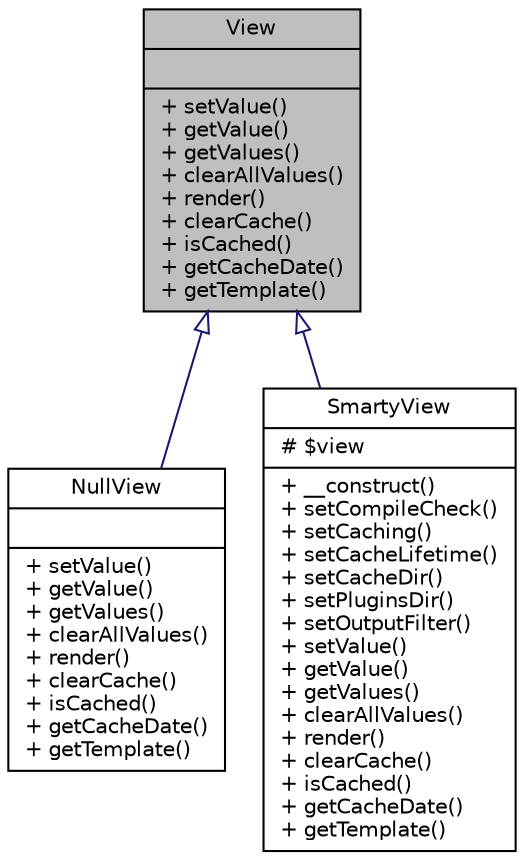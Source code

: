 digraph "View"
{
  edge [fontname="Helvetica",fontsize="10",labelfontname="Helvetica",labelfontsize="10"];
  node [fontname="Helvetica",fontsize="10",shape=record];
  Node0 [label="{View\n||+ setValue()\l+ getValue()\l+ getValues()\l+ clearAllValues()\l+ render()\l+ clearCache()\l+ isCached()\l+ getCacheDate()\l+ getTemplate()\l}",height=0.2,width=0.4,color="black", fillcolor="grey75", style="filled", fontcolor="black"];
  Node0 -> Node1 [dir="back",color="midnightblue",fontsize="10",style="solid",arrowtail="onormal",fontname="Helvetica"];
  Node1 [label="{NullView\n||+ setValue()\l+ getValue()\l+ getValues()\l+ clearAllValues()\l+ render()\l+ clearCache()\l+ isCached()\l+ getCacheDate()\l+ getTemplate()\l}",height=0.2,width=0.4,color="black", fillcolor="white", style="filled",URL="$classwcmf_1_1lib_1_1presentation_1_1view_1_1impl_1_1_null_view.html",tooltip="NullView is a stub class that implements all view methods. "];
  Node0 -> Node2 [dir="back",color="midnightblue",fontsize="10",style="solid",arrowtail="onormal",fontname="Helvetica"];
  Node2 [label="{SmartyView\n|# $view\l|+ __construct()\l+ setCompileCheck()\l+ setCaching()\l+ setCacheLifetime()\l+ setCacheDir()\l+ setPluginsDir()\l+ setOutputFilter()\l+ setValue()\l+ getValue()\l+ getValues()\l+ clearAllValues()\l+ render()\l+ clearCache()\l+ isCached()\l+ getCacheDate()\l+ getTemplate()\l}",height=0.2,width=0.4,color="black", fillcolor="white", style="filled",URL="$classwcmf_1_1lib_1_1presentation_1_1view_1_1impl_1_1_smarty_view.html",tooltip="View is used by Controller to handle the view presentation in MVC pattern. "];
}
